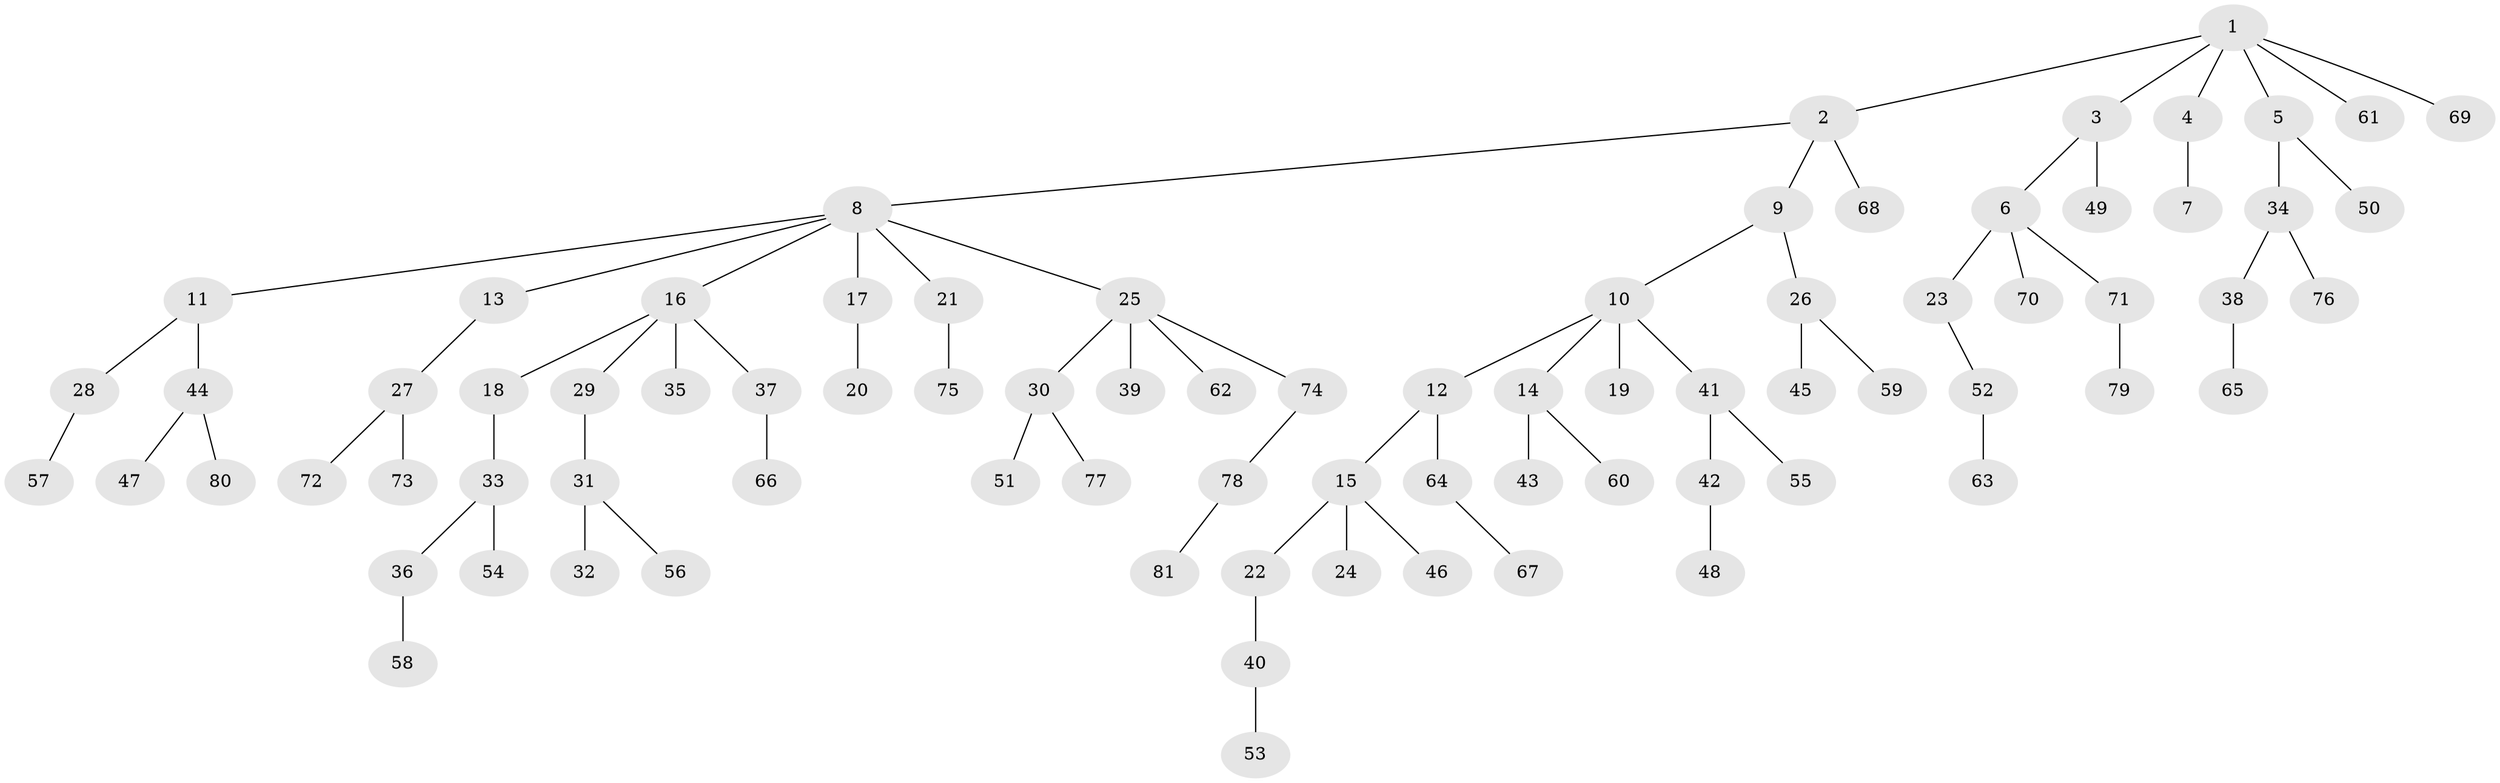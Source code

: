 // coarse degree distribution, {1: 0.8333333333333334, 2: 0.125, 20: 0.041666666666666664}
// Generated by graph-tools (version 1.1) at 2025/56/03/04/25 21:56:12]
// undirected, 81 vertices, 80 edges
graph export_dot {
graph [start="1"]
  node [color=gray90,style=filled];
  1;
  2;
  3;
  4;
  5;
  6;
  7;
  8;
  9;
  10;
  11;
  12;
  13;
  14;
  15;
  16;
  17;
  18;
  19;
  20;
  21;
  22;
  23;
  24;
  25;
  26;
  27;
  28;
  29;
  30;
  31;
  32;
  33;
  34;
  35;
  36;
  37;
  38;
  39;
  40;
  41;
  42;
  43;
  44;
  45;
  46;
  47;
  48;
  49;
  50;
  51;
  52;
  53;
  54;
  55;
  56;
  57;
  58;
  59;
  60;
  61;
  62;
  63;
  64;
  65;
  66;
  67;
  68;
  69;
  70;
  71;
  72;
  73;
  74;
  75;
  76;
  77;
  78;
  79;
  80;
  81;
  1 -- 2;
  1 -- 3;
  1 -- 4;
  1 -- 5;
  1 -- 61;
  1 -- 69;
  2 -- 8;
  2 -- 9;
  2 -- 68;
  3 -- 6;
  3 -- 49;
  4 -- 7;
  5 -- 34;
  5 -- 50;
  6 -- 23;
  6 -- 70;
  6 -- 71;
  8 -- 11;
  8 -- 13;
  8 -- 16;
  8 -- 17;
  8 -- 21;
  8 -- 25;
  9 -- 10;
  9 -- 26;
  10 -- 12;
  10 -- 14;
  10 -- 19;
  10 -- 41;
  11 -- 28;
  11 -- 44;
  12 -- 15;
  12 -- 64;
  13 -- 27;
  14 -- 43;
  14 -- 60;
  15 -- 22;
  15 -- 24;
  15 -- 46;
  16 -- 18;
  16 -- 29;
  16 -- 35;
  16 -- 37;
  17 -- 20;
  18 -- 33;
  21 -- 75;
  22 -- 40;
  23 -- 52;
  25 -- 30;
  25 -- 39;
  25 -- 62;
  25 -- 74;
  26 -- 45;
  26 -- 59;
  27 -- 72;
  27 -- 73;
  28 -- 57;
  29 -- 31;
  30 -- 51;
  30 -- 77;
  31 -- 32;
  31 -- 56;
  33 -- 36;
  33 -- 54;
  34 -- 38;
  34 -- 76;
  36 -- 58;
  37 -- 66;
  38 -- 65;
  40 -- 53;
  41 -- 42;
  41 -- 55;
  42 -- 48;
  44 -- 47;
  44 -- 80;
  52 -- 63;
  64 -- 67;
  71 -- 79;
  74 -- 78;
  78 -- 81;
}
